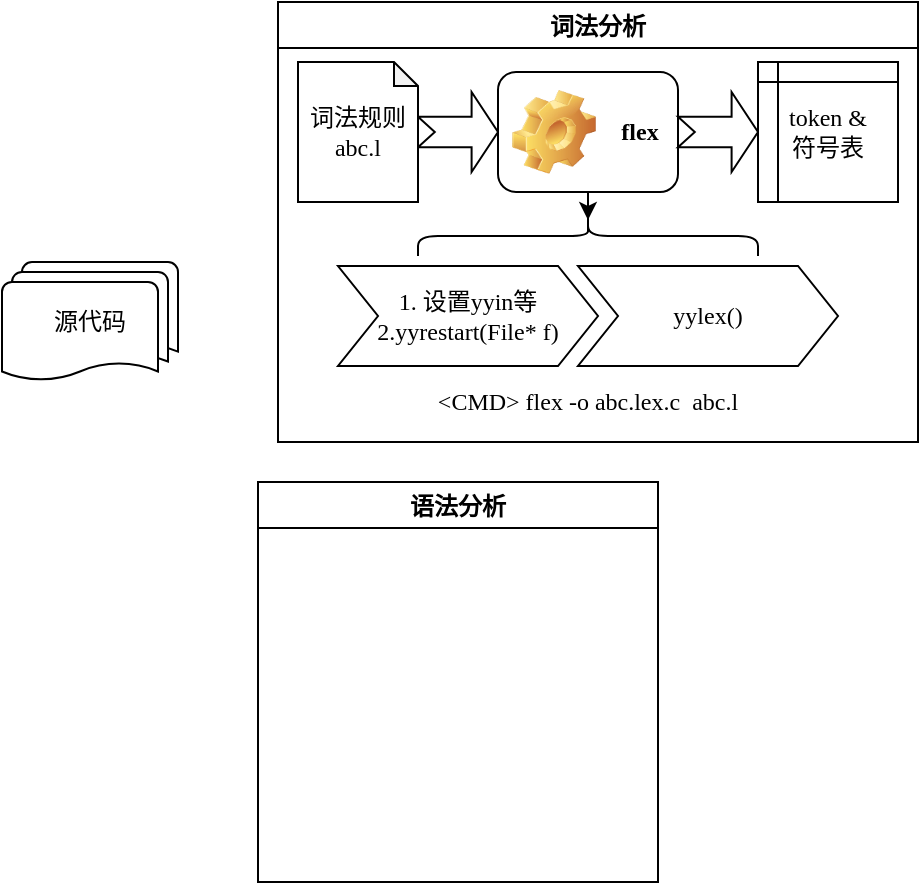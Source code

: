 <mxfile version="14.7.0" type="github">
  <diagram id="enoIybo3rPJg0Il2eto0" name="Page-1">
    <mxGraphModel dx="1268" dy="229" grid="1" gridSize="10" guides="1" tooltips="1" connect="1" arrows="1" fold="1" page="1" pageScale="1" pageWidth="827" pageHeight="1169" math="0" shadow="0">
      <root>
        <mxCell id="0" />
        <mxCell id="1" parent="0" />
        <mxCell id="itgruSseSPr3eh4PhL-f-1" value="词法分析" style="swimlane;fontFamily=Times New Roman;" vertex="1" parent="1">
          <mxGeometry x="60" y="30" width="320" height="220" as="geometry">
            <mxRectangle x="60" y="30" width="80" height="23" as="alternateBounds" />
          </mxGeometry>
        </mxCell>
        <mxCell id="itgruSseSPr3eh4PhL-f-24" value="" style="html=1;shadow=0;dashed=0;align=center;verticalAlign=middle;shape=mxgraph.arrows2.arrow;dy=0.62;dx=13.2;notch=8.4;strokeWidth=1;" vertex="1" parent="itgruSseSPr3eh4PhL-f-1">
          <mxGeometry x="70" y="45" width="40" height="40" as="geometry" />
        </mxCell>
        <mxCell id="itgruSseSPr3eh4PhL-f-7" value="&lt;div&gt;token &amp;amp;&lt;br&gt;&lt;/div&gt;&lt;div&gt;符号表&lt;/div&gt;" style="shape=internalStorage;whiteSpace=wrap;html=1;backgroundOutline=1;dx=10;dy=10;fontFamily=Times New Roman;" vertex="1" parent="itgruSseSPr3eh4PhL-f-1">
          <mxGeometry x="240" y="30" width="70" height="70" as="geometry" />
        </mxCell>
        <mxCell id="itgruSseSPr3eh4PhL-f-8" value="&lt;div&gt;词法规则&lt;/div&gt;&lt;div&gt;&lt;font face=&quot;Times New Roman&quot;&gt;abc.l&lt;/font&gt;&lt;br&gt;&lt;/div&gt;" style="shape=note;whiteSpace=wrap;html=1;backgroundOutline=1;darkOpacity=0.05;size=12;" vertex="1" parent="itgruSseSPr3eh4PhL-f-1">
          <mxGeometry x="10" y="30" width="60" height="70" as="geometry" />
        </mxCell>
        <mxCell id="itgruSseSPr3eh4PhL-f-14" style="edgeStyle=orthogonalEdgeStyle;rounded=0;orthogonalLoop=1;jettySize=auto;html=1;entryX=0.1;entryY=0.5;entryDx=0;entryDy=0;entryPerimeter=0;" edge="1" parent="itgruSseSPr3eh4PhL-f-1" source="itgruSseSPr3eh4PhL-f-11" target="itgruSseSPr3eh4PhL-f-12">
          <mxGeometry relative="1" as="geometry" />
        </mxCell>
        <mxCell id="itgruSseSPr3eh4PhL-f-11" value="flex" style="label;whiteSpace=wrap;html=1;image=img/clipart/Gear_128x128.png;align=center;fontFamily=Times New Roman;" vertex="1" parent="itgruSseSPr3eh4PhL-f-1">
          <mxGeometry x="110" y="35" width="90" height="60" as="geometry" />
        </mxCell>
        <mxCell id="itgruSseSPr3eh4PhL-f-12" value="" style="shape=curlyBracket;whiteSpace=wrap;html=1;rounded=1;align=center;labelPosition=center;verticalLabelPosition=middle;verticalAlign=middle;rotation=90;" vertex="1" parent="itgruSseSPr3eh4PhL-f-1">
          <mxGeometry x="145" y="32" width="20" height="170" as="geometry" />
        </mxCell>
        <mxCell id="itgruSseSPr3eh4PhL-f-19" value="&lt;div style=&quot;font-size: 10px&quot;&gt;&lt;font style=&quot;font-size: 12px&quot;&gt;1. 设置yyin等&lt;/font&gt;&lt;/div&gt;&lt;div&gt;2.yyrestart(File* f)&lt;br&gt;&lt;/div&gt;" style="shape=step;perimeter=stepPerimeter;whiteSpace=wrap;html=1;fixedSize=1;strokeWidth=1;align=center;fontFamily=Times New Roman;" vertex="1" parent="itgruSseSPr3eh4PhL-f-1">
          <mxGeometry x="30" y="132" width="130" height="50" as="geometry" />
        </mxCell>
        <mxCell id="itgruSseSPr3eh4PhL-f-20" value="yylex()" style="shape=step;perimeter=stepPerimeter;whiteSpace=wrap;html=1;fixedSize=1;strokeWidth=1;align=center;fontFamily=Times New Roman;" vertex="1" parent="itgruSseSPr3eh4PhL-f-1">
          <mxGeometry x="150" y="132" width="130" height="50" as="geometry" />
        </mxCell>
        <mxCell id="itgruSseSPr3eh4PhL-f-25" value="" style="html=1;shadow=0;dashed=0;align=center;verticalAlign=middle;shape=mxgraph.arrows2.arrow;dy=0.62;dx=13.2;notch=8.4;strokeWidth=1;" vertex="1" parent="itgruSseSPr3eh4PhL-f-1">
          <mxGeometry x="200" y="45" width="40" height="40" as="geometry" />
        </mxCell>
        <mxCell id="itgruSseSPr3eh4PhL-f-26" value="&amp;lt;CMD&amp;gt; flex -o abc.lex.c&amp;nbsp; abc.l" style="text;html=1;strokeColor=none;fillColor=none;align=center;verticalAlign=middle;whiteSpace=wrap;rounded=0;fontFamily=Times New Roman;" vertex="1" parent="itgruSseSPr3eh4PhL-f-1">
          <mxGeometry x="25" y="190" width="260" height="20" as="geometry" />
        </mxCell>
        <mxCell id="itgruSseSPr3eh4PhL-f-2" value="语法分析" style="swimlane;" vertex="1" parent="1">
          <mxGeometry x="50" y="270" width="200" height="200" as="geometry">
            <mxRectangle x="330" y="20" width="80" height="23" as="alternateBounds" />
          </mxGeometry>
        </mxCell>
        <mxCell id="itgruSseSPr3eh4PhL-f-13" value="源代码" style="strokeWidth=1;html=1;shape=mxgraph.flowchart.multi-document;whiteSpace=wrap;align=center;" vertex="1" parent="1">
          <mxGeometry x="-78" y="160" width="88" height="60" as="geometry" />
        </mxCell>
      </root>
    </mxGraphModel>
  </diagram>
</mxfile>
